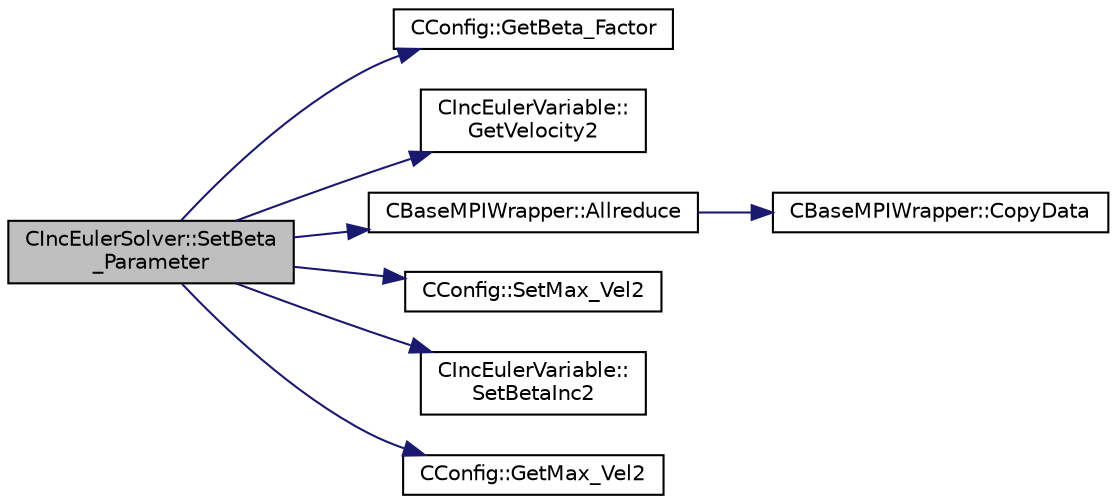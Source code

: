digraph "CIncEulerSolver::SetBeta_Parameter"
{
  edge [fontname="Helvetica",fontsize="10",labelfontname="Helvetica",labelfontsize="10"];
  node [fontname="Helvetica",fontsize="10",shape=record];
  rankdir="LR";
  Node1653 [label="CIncEulerSolver::SetBeta\l_Parameter",height=0.2,width=0.4,color="black", fillcolor="grey75", style="filled", fontcolor="black"];
  Node1653 -> Node1654 [color="midnightblue",fontsize="10",style="solid",fontname="Helvetica"];
  Node1654 [label="CConfig::GetBeta_Factor",height=0.2,width=0.4,color="black", fillcolor="white", style="filled",URL="$class_c_config.html#a99b815e1412230bd5a044709983acbea",tooltip="Get the epsilon^2 multiplier for Beta in the incompressible preconditioner. "];
  Node1653 -> Node1655 [color="midnightblue",fontsize="10",style="solid",fontname="Helvetica"];
  Node1655 [label="CIncEulerVariable::\lGetVelocity2",height=0.2,width=0.4,color="black", fillcolor="white", style="filled",URL="$class_c_inc_euler_variable.html#a1a9d60d2fae80684e2adea403ac553c8",tooltip="Get the norm 2 of the velocity. "];
  Node1653 -> Node1656 [color="midnightblue",fontsize="10",style="solid",fontname="Helvetica"];
  Node1656 [label="CBaseMPIWrapper::Allreduce",height=0.2,width=0.4,color="black", fillcolor="white", style="filled",URL="$class_c_base_m_p_i_wrapper.html#a637b6fd917a8ca91ce748ba88e0d66b6"];
  Node1656 -> Node1657 [color="midnightblue",fontsize="10",style="solid",fontname="Helvetica"];
  Node1657 [label="CBaseMPIWrapper::CopyData",height=0.2,width=0.4,color="black", fillcolor="white", style="filled",URL="$class_c_base_m_p_i_wrapper.html#a4725cc1dd65b161b483e812a538a5e36"];
  Node1653 -> Node1658 [color="midnightblue",fontsize="10",style="solid",fontname="Helvetica"];
  Node1658 [label="CConfig::SetMax_Vel2",height=0.2,width=0.4,color="black", fillcolor="white", style="filled",URL="$class_c_config.html#aee462e868b4c14e214d71538c28b12d8",tooltip="Set the maximum velocity^2 in the domain for the incompressible preconditioner. "];
  Node1653 -> Node1659 [color="midnightblue",fontsize="10",style="solid",fontname="Helvetica"];
  Node1659 [label="CIncEulerVariable::\lSetBetaInc2",height=0.2,width=0.4,color="black", fillcolor="white", style="filled",URL="$class_c_inc_euler_variable.html#a5ef5e664324a07a75a6e96139ae03472",tooltip="Set the value of the beta coeffient for incompressible flows. "];
  Node1653 -> Node1660 [color="midnightblue",fontsize="10",style="solid",fontname="Helvetica"];
  Node1660 [label="CConfig::GetMax_Vel2",height=0.2,width=0.4,color="black", fillcolor="white", style="filled",URL="$class_c_config.html#afddeba836f1bf4d4c239f7344d855b74",tooltip="Get the maximum velocity^2 in the domain for the incompressible preconditioner. "];
}
